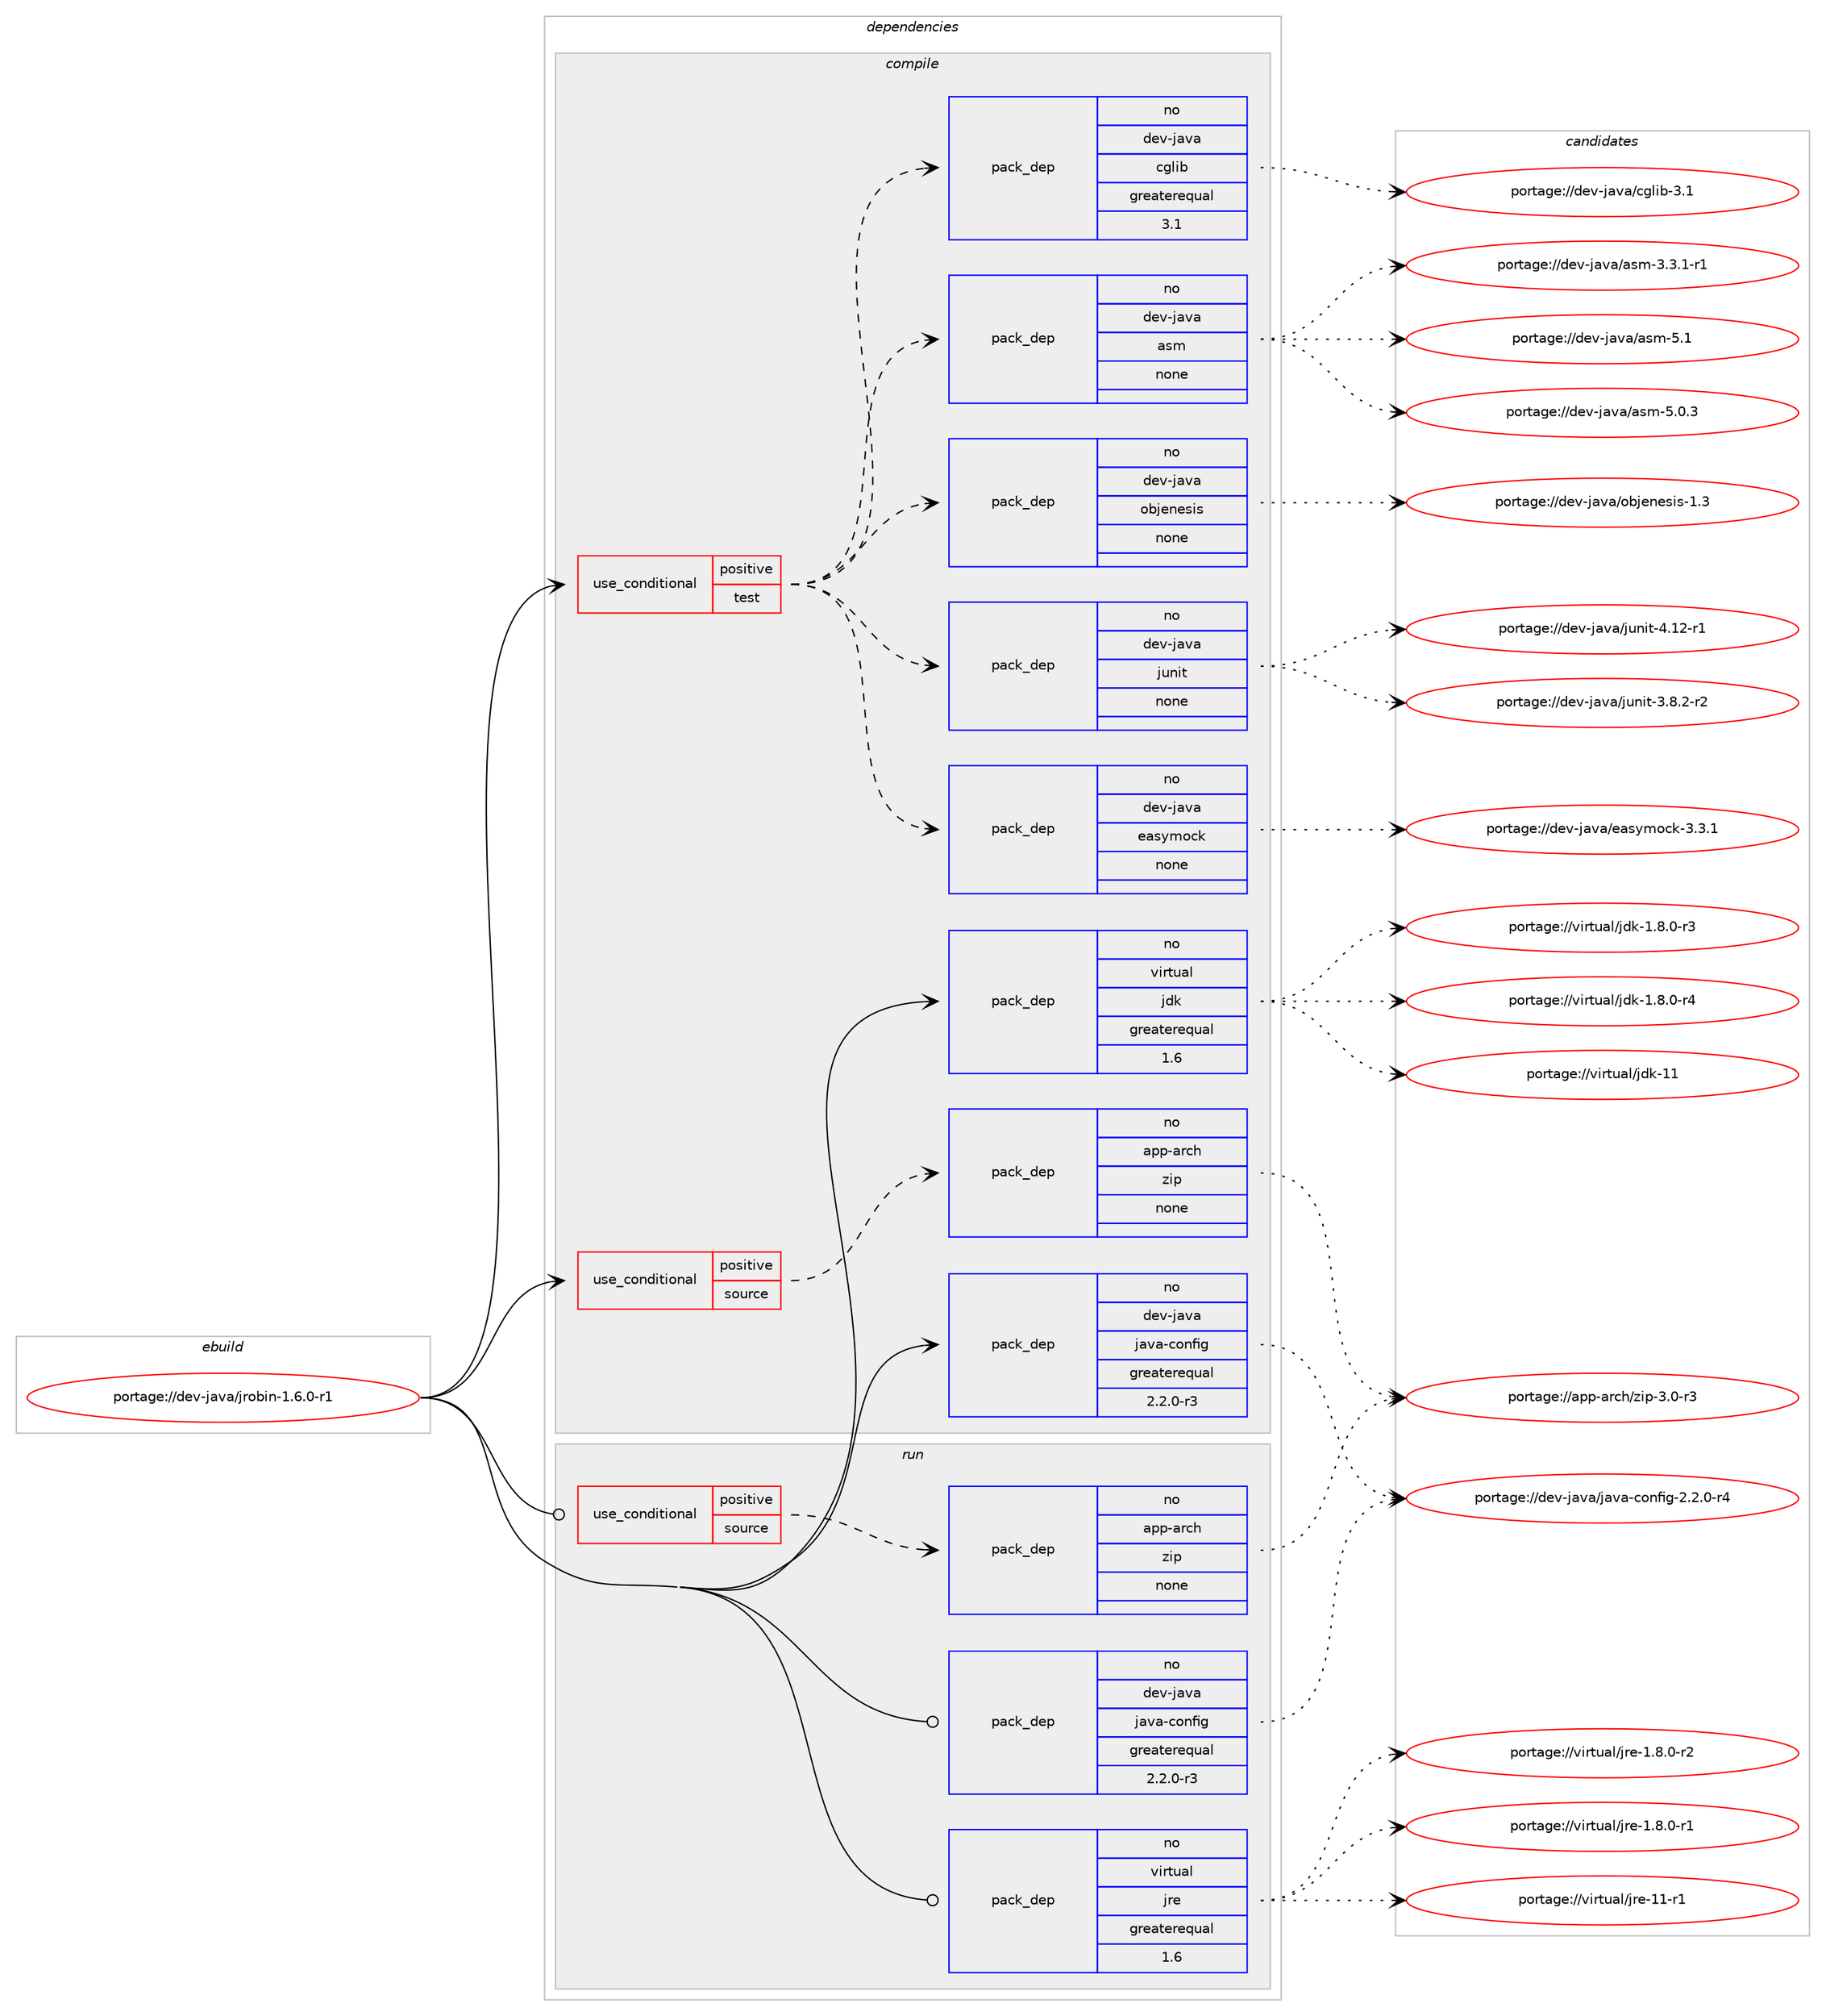 digraph prolog {

# *************
# Graph options
# *************

newrank=true;
concentrate=true;
compound=true;
graph [rankdir=LR,fontname=Helvetica,fontsize=10,ranksep=1.5];#, ranksep=2.5, nodesep=0.2];
edge  [arrowhead=vee];
node  [fontname=Helvetica,fontsize=10];

# **********
# The ebuild
# **********

subgraph cluster_leftcol {
color=gray;
rank=same;
label=<<i>ebuild</i>>;
id [label="portage://dev-java/jrobin-1.6.0-r1", color=red, width=4, href="../dev-java/jrobin-1.6.0-r1.svg"];
}

# ****************
# The dependencies
# ****************

subgraph cluster_midcol {
color=gray;
label=<<i>dependencies</i>>;
subgraph cluster_compile {
fillcolor="#eeeeee";
style=filled;
label=<<i>compile</i>>;
subgraph cond129681 {
dependency528906 [label=<<TABLE BORDER="0" CELLBORDER="1" CELLSPACING="0" CELLPADDING="4"><TR><TD ROWSPAN="3" CELLPADDING="10">use_conditional</TD></TR><TR><TD>positive</TD></TR><TR><TD>source</TD></TR></TABLE>>, shape=none, color=red];
subgraph pack393614 {
dependency528907 [label=<<TABLE BORDER="0" CELLBORDER="1" CELLSPACING="0" CELLPADDING="4" WIDTH="220"><TR><TD ROWSPAN="6" CELLPADDING="30">pack_dep</TD></TR><TR><TD WIDTH="110">no</TD></TR><TR><TD>app-arch</TD></TR><TR><TD>zip</TD></TR><TR><TD>none</TD></TR><TR><TD></TD></TR></TABLE>>, shape=none, color=blue];
}
dependency528906:e -> dependency528907:w [weight=20,style="dashed",arrowhead="vee"];
}
id:e -> dependency528906:w [weight=20,style="solid",arrowhead="vee"];
subgraph cond129682 {
dependency528908 [label=<<TABLE BORDER="0" CELLBORDER="1" CELLSPACING="0" CELLPADDING="4"><TR><TD ROWSPAN="3" CELLPADDING="10">use_conditional</TD></TR><TR><TD>positive</TD></TR><TR><TD>test</TD></TR></TABLE>>, shape=none, color=red];
subgraph pack393615 {
dependency528909 [label=<<TABLE BORDER="0" CELLBORDER="1" CELLSPACING="0" CELLPADDING="4" WIDTH="220"><TR><TD ROWSPAN="6" CELLPADDING="30">pack_dep</TD></TR><TR><TD WIDTH="110">no</TD></TR><TR><TD>dev-java</TD></TR><TR><TD>asm</TD></TR><TR><TD>none</TD></TR><TR><TD></TD></TR></TABLE>>, shape=none, color=blue];
}
dependency528908:e -> dependency528909:w [weight=20,style="dashed",arrowhead="vee"];
subgraph pack393616 {
dependency528910 [label=<<TABLE BORDER="0" CELLBORDER="1" CELLSPACING="0" CELLPADDING="4" WIDTH="220"><TR><TD ROWSPAN="6" CELLPADDING="30">pack_dep</TD></TR><TR><TD WIDTH="110">no</TD></TR><TR><TD>dev-java</TD></TR><TR><TD>cglib</TD></TR><TR><TD>greaterequal</TD></TR><TR><TD>3.1</TD></TR></TABLE>>, shape=none, color=blue];
}
dependency528908:e -> dependency528910:w [weight=20,style="dashed",arrowhead="vee"];
subgraph pack393617 {
dependency528911 [label=<<TABLE BORDER="0" CELLBORDER="1" CELLSPACING="0" CELLPADDING="4" WIDTH="220"><TR><TD ROWSPAN="6" CELLPADDING="30">pack_dep</TD></TR><TR><TD WIDTH="110">no</TD></TR><TR><TD>dev-java</TD></TR><TR><TD>easymock</TD></TR><TR><TD>none</TD></TR><TR><TD></TD></TR></TABLE>>, shape=none, color=blue];
}
dependency528908:e -> dependency528911:w [weight=20,style="dashed",arrowhead="vee"];
subgraph pack393618 {
dependency528912 [label=<<TABLE BORDER="0" CELLBORDER="1" CELLSPACING="0" CELLPADDING="4" WIDTH="220"><TR><TD ROWSPAN="6" CELLPADDING="30">pack_dep</TD></TR><TR><TD WIDTH="110">no</TD></TR><TR><TD>dev-java</TD></TR><TR><TD>junit</TD></TR><TR><TD>none</TD></TR><TR><TD></TD></TR></TABLE>>, shape=none, color=blue];
}
dependency528908:e -> dependency528912:w [weight=20,style="dashed",arrowhead="vee"];
subgraph pack393619 {
dependency528913 [label=<<TABLE BORDER="0" CELLBORDER="1" CELLSPACING="0" CELLPADDING="4" WIDTH="220"><TR><TD ROWSPAN="6" CELLPADDING="30">pack_dep</TD></TR><TR><TD WIDTH="110">no</TD></TR><TR><TD>dev-java</TD></TR><TR><TD>objenesis</TD></TR><TR><TD>none</TD></TR><TR><TD></TD></TR></TABLE>>, shape=none, color=blue];
}
dependency528908:e -> dependency528913:w [weight=20,style="dashed",arrowhead="vee"];
}
id:e -> dependency528908:w [weight=20,style="solid",arrowhead="vee"];
subgraph pack393620 {
dependency528914 [label=<<TABLE BORDER="0" CELLBORDER="1" CELLSPACING="0" CELLPADDING="4" WIDTH="220"><TR><TD ROWSPAN="6" CELLPADDING="30">pack_dep</TD></TR><TR><TD WIDTH="110">no</TD></TR><TR><TD>dev-java</TD></TR><TR><TD>java-config</TD></TR><TR><TD>greaterequal</TD></TR><TR><TD>2.2.0-r3</TD></TR></TABLE>>, shape=none, color=blue];
}
id:e -> dependency528914:w [weight=20,style="solid",arrowhead="vee"];
subgraph pack393621 {
dependency528915 [label=<<TABLE BORDER="0" CELLBORDER="1" CELLSPACING="0" CELLPADDING="4" WIDTH="220"><TR><TD ROWSPAN="6" CELLPADDING="30">pack_dep</TD></TR><TR><TD WIDTH="110">no</TD></TR><TR><TD>virtual</TD></TR><TR><TD>jdk</TD></TR><TR><TD>greaterequal</TD></TR><TR><TD>1.6</TD></TR></TABLE>>, shape=none, color=blue];
}
id:e -> dependency528915:w [weight=20,style="solid",arrowhead="vee"];
}
subgraph cluster_compileandrun {
fillcolor="#eeeeee";
style=filled;
label=<<i>compile and run</i>>;
}
subgraph cluster_run {
fillcolor="#eeeeee";
style=filled;
label=<<i>run</i>>;
subgraph cond129683 {
dependency528916 [label=<<TABLE BORDER="0" CELLBORDER="1" CELLSPACING="0" CELLPADDING="4"><TR><TD ROWSPAN="3" CELLPADDING="10">use_conditional</TD></TR><TR><TD>positive</TD></TR><TR><TD>source</TD></TR></TABLE>>, shape=none, color=red];
subgraph pack393622 {
dependency528917 [label=<<TABLE BORDER="0" CELLBORDER="1" CELLSPACING="0" CELLPADDING="4" WIDTH="220"><TR><TD ROWSPAN="6" CELLPADDING="30">pack_dep</TD></TR><TR><TD WIDTH="110">no</TD></TR><TR><TD>app-arch</TD></TR><TR><TD>zip</TD></TR><TR><TD>none</TD></TR><TR><TD></TD></TR></TABLE>>, shape=none, color=blue];
}
dependency528916:e -> dependency528917:w [weight=20,style="dashed",arrowhead="vee"];
}
id:e -> dependency528916:w [weight=20,style="solid",arrowhead="odot"];
subgraph pack393623 {
dependency528918 [label=<<TABLE BORDER="0" CELLBORDER="1" CELLSPACING="0" CELLPADDING="4" WIDTH="220"><TR><TD ROWSPAN="6" CELLPADDING="30">pack_dep</TD></TR><TR><TD WIDTH="110">no</TD></TR><TR><TD>dev-java</TD></TR><TR><TD>java-config</TD></TR><TR><TD>greaterequal</TD></TR><TR><TD>2.2.0-r3</TD></TR></TABLE>>, shape=none, color=blue];
}
id:e -> dependency528918:w [weight=20,style="solid",arrowhead="odot"];
subgraph pack393624 {
dependency528919 [label=<<TABLE BORDER="0" CELLBORDER="1" CELLSPACING="0" CELLPADDING="4" WIDTH="220"><TR><TD ROWSPAN="6" CELLPADDING="30">pack_dep</TD></TR><TR><TD WIDTH="110">no</TD></TR><TR><TD>virtual</TD></TR><TR><TD>jre</TD></TR><TR><TD>greaterequal</TD></TR><TR><TD>1.6</TD></TR></TABLE>>, shape=none, color=blue];
}
id:e -> dependency528919:w [weight=20,style="solid",arrowhead="odot"];
}
}

# **************
# The candidates
# **************

subgraph cluster_choices {
rank=same;
color=gray;
label=<<i>candidates</i>>;

subgraph choice393614 {
color=black;
nodesep=1;
choice9711211245971149910447122105112455146484511451 [label="portage://app-arch/zip-3.0-r3", color=red, width=4,href="../app-arch/zip-3.0-r3.svg"];
dependency528907:e -> choice9711211245971149910447122105112455146484511451:w [style=dotted,weight="100"];
}
subgraph choice393615 {
color=black;
nodesep=1;
choice100101118451069711897479711510945534649 [label="portage://dev-java/asm-5.1", color=red, width=4,href="../dev-java/asm-5.1.svg"];
choice1001011184510697118974797115109455346484651 [label="portage://dev-java/asm-5.0.3", color=red, width=4,href="../dev-java/asm-5.0.3.svg"];
choice10010111845106971189747971151094551465146494511449 [label="portage://dev-java/asm-3.3.1-r1", color=red, width=4,href="../dev-java/asm-3.3.1-r1.svg"];
dependency528909:e -> choice100101118451069711897479711510945534649:w [style=dotted,weight="100"];
dependency528909:e -> choice1001011184510697118974797115109455346484651:w [style=dotted,weight="100"];
dependency528909:e -> choice10010111845106971189747971151094551465146494511449:w [style=dotted,weight="100"];
}
subgraph choice393616 {
color=black;
nodesep=1;
choice10010111845106971189747991031081059845514649 [label="portage://dev-java/cglib-3.1", color=red, width=4,href="../dev-java/cglib-3.1.svg"];
dependency528910:e -> choice10010111845106971189747991031081059845514649:w [style=dotted,weight="100"];
}
subgraph choice393617 {
color=black;
nodesep=1;
choice100101118451069711897471019711512110911199107455146514649 [label="portage://dev-java/easymock-3.3.1", color=red, width=4,href="../dev-java/easymock-3.3.1.svg"];
dependency528911:e -> choice100101118451069711897471019711512110911199107455146514649:w [style=dotted,weight="100"];
}
subgraph choice393618 {
color=black;
nodesep=1;
choice1001011184510697118974710611711010511645524649504511449 [label="portage://dev-java/junit-4.12-r1", color=red, width=4,href="../dev-java/junit-4.12-r1.svg"];
choice100101118451069711897471061171101051164551465646504511450 [label="portage://dev-java/junit-3.8.2-r2", color=red, width=4,href="../dev-java/junit-3.8.2-r2.svg"];
dependency528912:e -> choice1001011184510697118974710611711010511645524649504511449:w [style=dotted,weight="100"];
dependency528912:e -> choice100101118451069711897471061171101051164551465646504511450:w [style=dotted,weight="100"];
}
subgraph choice393619 {
color=black;
nodesep=1;
choice100101118451069711897471119810610111010111510511545494651 [label="portage://dev-java/objenesis-1.3", color=red, width=4,href="../dev-java/objenesis-1.3.svg"];
dependency528913:e -> choice100101118451069711897471119810610111010111510511545494651:w [style=dotted,weight="100"];
}
subgraph choice393620 {
color=black;
nodesep=1;
choice10010111845106971189747106971189745991111101021051034550465046484511452 [label="portage://dev-java/java-config-2.2.0-r4", color=red, width=4,href="../dev-java/java-config-2.2.0-r4.svg"];
dependency528914:e -> choice10010111845106971189747106971189745991111101021051034550465046484511452:w [style=dotted,weight="100"];
}
subgraph choice393621 {
color=black;
nodesep=1;
choice1181051141161179710847106100107454949 [label="portage://virtual/jdk-11", color=red, width=4,href="../virtual/jdk-11.svg"];
choice11810511411611797108471061001074549465646484511452 [label="portage://virtual/jdk-1.8.0-r4", color=red, width=4,href="../virtual/jdk-1.8.0-r4.svg"];
choice11810511411611797108471061001074549465646484511451 [label="portage://virtual/jdk-1.8.0-r3", color=red, width=4,href="../virtual/jdk-1.8.0-r3.svg"];
dependency528915:e -> choice1181051141161179710847106100107454949:w [style=dotted,weight="100"];
dependency528915:e -> choice11810511411611797108471061001074549465646484511452:w [style=dotted,weight="100"];
dependency528915:e -> choice11810511411611797108471061001074549465646484511451:w [style=dotted,weight="100"];
}
subgraph choice393622 {
color=black;
nodesep=1;
choice9711211245971149910447122105112455146484511451 [label="portage://app-arch/zip-3.0-r3", color=red, width=4,href="../app-arch/zip-3.0-r3.svg"];
dependency528917:e -> choice9711211245971149910447122105112455146484511451:w [style=dotted,weight="100"];
}
subgraph choice393623 {
color=black;
nodesep=1;
choice10010111845106971189747106971189745991111101021051034550465046484511452 [label="portage://dev-java/java-config-2.2.0-r4", color=red, width=4,href="../dev-java/java-config-2.2.0-r4.svg"];
dependency528918:e -> choice10010111845106971189747106971189745991111101021051034550465046484511452:w [style=dotted,weight="100"];
}
subgraph choice393624 {
color=black;
nodesep=1;
choice11810511411611797108471061141014549494511449 [label="portage://virtual/jre-11-r1", color=red, width=4,href="../virtual/jre-11-r1.svg"];
choice11810511411611797108471061141014549465646484511450 [label="portage://virtual/jre-1.8.0-r2", color=red, width=4,href="../virtual/jre-1.8.0-r2.svg"];
choice11810511411611797108471061141014549465646484511449 [label="portage://virtual/jre-1.8.0-r1", color=red, width=4,href="../virtual/jre-1.8.0-r1.svg"];
dependency528919:e -> choice11810511411611797108471061141014549494511449:w [style=dotted,weight="100"];
dependency528919:e -> choice11810511411611797108471061141014549465646484511450:w [style=dotted,weight="100"];
dependency528919:e -> choice11810511411611797108471061141014549465646484511449:w [style=dotted,weight="100"];
}
}

}
